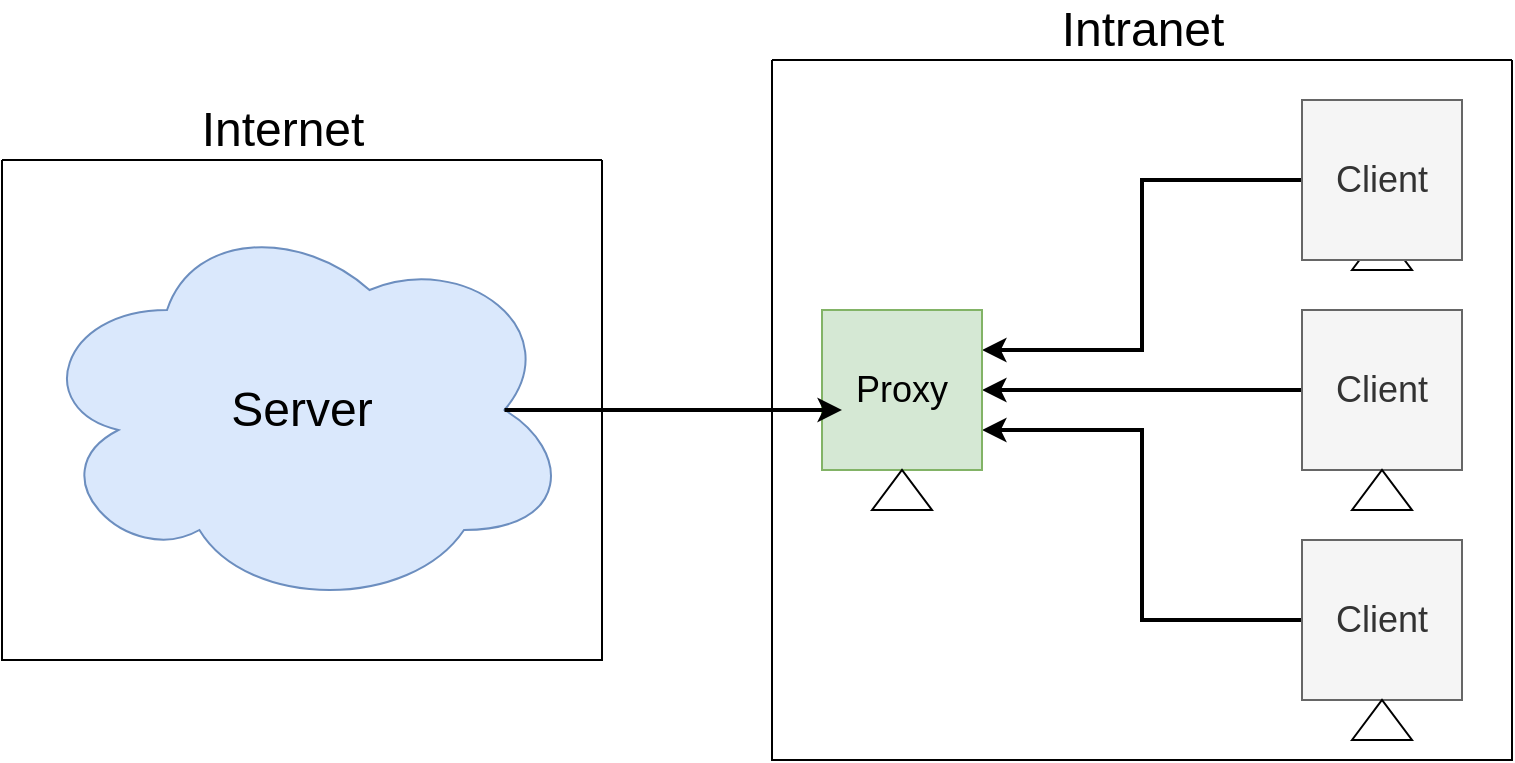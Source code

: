 <mxfile version="17.2.4" type="github">
  <diagram id="XqOh31F_CLLqPfdVDDqb" name="Page-1">
    <mxGraphModel dx="1422" dy="786" grid="1" gridSize="10" guides="1" tooltips="1" connect="1" arrows="1" fold="1" page="1" pageScale="1" pageWidth="850" pageHeight="1100" math="0" shadow="0">
      <root>
        <mxCell id="0" />
        <mxCell id="1" parent="0" />
        <mxCell id="MViYhpm6EVmJut8B9s6m-1" value="" style="swimlane;startSize=0;fontSize=18;" vertex="1" parent="1">
          <mxGeometry x="40" y="200" width="300" height="250" as="geometry" />
        </mxCell>
        <mxCell id="MViYhpm6EVmJut8B9s6m-2" value="&lt;font style=&quot;font-size: 24px&quot;&gt;Server&lt;/font&gt;" style="ellipse;shape=cloud;whiteSpace=wrap;html=1;fillColor=#dae8fc;strokeColor=#6c8ebf;" vertex="1" parent="MViYhpm6EVmJut8B9s6m-1">
          <mxGeometry x="15" y="25" width="270" height="200" as="geometry" />
        </mxCell>
        <mxCell id="MViYhpm6EVmJut8B9s6m-3" value="&lt;font style=&quot;font-size: 24px&quot;&gt;Internet&lt;/font&gt;" style="text;html=1;align=center;verticalAlign=middle;resizable=0;points=[];autosize=1;strokeColor=none;fillColor=none;fontSize=18;" vertex="1" parent="1">
          <mxGeometry x="130" y="170" width="100" height="30" as="geometry" />
        </mxCell>
        <mxCell id="MViYhpm6EVmJut8B9s6m-18" value="" style="swimlane;startSize=0;" vertex="1" parent="1">
          <mxGeometry x="425" y="150" width="370" height="350" as="geometry" />
        </mxCell>
        <mxCell id="MViYhpm6EVmJut8B9s6m-35" style="edgeStyle=orthogonalEdgeStyle;rounded=0;orthogonalLoop=1;jettySize=auto;html=1;entryX=1;entryY=0.5;entryDx=0;entryDy=0;strokeWidth=2;" edge="1" parent="MViYhpm6EVmJut8B9s6m-18" source="MViYhpm6EVmJut8B9s6m-20" target="MViYhpm6EVmJut8B9s6m-22">
          <mxGeometry relative="1" as="geometry" />
        </mxCell>
        <mxCell id="MViYhpm6EVmJut8B9s6m-20" value="&lt;font style=&quot;font-size: 18px&quot;&gt;Client&lt;/font&gt;" style="whiteSpace=wrap;html=1;aspect=fixed;fillColor=#f5f5f5;fontColor=#333333;strokeColor=#666666;" vertex="1" parent="MViYhpm6EVmJut8B9s6m-18">
          <mxGeometry x="265" y="125" width="80" height="80" as="geometry" />
        </mxCell>
        <mxCell id="MViYhpm6EVmJut8B9s6m-23" value="" style="triangle;whiteSpace=wrap;html=1;rotation=-90;" vertex="1" parent="MViYhpm6EVmJut8B9s6m-18">
          <mxGeometry x="295" y="200" width="20" height="30" as="geometry" />
        </mxCell>
        <mxCell id="MViYhpm6EVmJut8B9s6m-36" style="edgeStyle=orthogonalEdgeStyle;rounded=0;orthogonalLoop=1;jettySize=auto;html=1;entryX=1;entryY=0.75;entryDx=0;entryDy=0;strokeWidth=2;" edge="1" parent="MViYhpm6EVmJut8B9s6m-18" source="MViYhpm6EVmJut8B9s6m-26" target="MViYhpm6EVmJut8B9s6m-22">
          <mxGeometry relative="1" as="geometry" />
        </mxCell>
        <mxCell id="MViYhpm6EVmJut8B9s6m-26" value="&lt;font style=&quot;font-size: 18px&quot;&gt;Client&lt;/font&gt;" style="whiteSpace=wrap;html=1;aspect=fixed;fillColor=#f5f5f5;fontColor=#333333;strokeColor=#666666;" vertex="1" parent="MViYhpm6EVmJut8B9s6m-18">
          <mxGeometry x="265" y="240" width="80" height="80" as="geometry" />
        </mxCell>
        <mxCell id="MViYhpm6EVmJut8B9s6m-27" value="" style="triangle;whiteSpace=wrap;html=1;rotation=-90;" vertex="1" parent="MViYhpm6EVmJut8B9s6m-18">
          <mxGeometry x="295" y="315" width="20" height="30" as="geometry" />
        </mxCell>
        <mxCell id="MViYhpm6EVmJut8B9s6m-28" value="" style="triangle;whiteSpace=wrap;html=1;rotation=-90;" vertex="1" parent="MViYhpm6EVmJut8B9s6m-18">
          <mxGeometry x="295" y="80" width="20" height="30" as="geometry" />
        </mxCell>
        <mxCell id="MViYhpm6EVmJut8B9s6m-34" style="edgeStyle=orthogonalEdgeStyle;rounded=0;orthogonalLoop=1;jettySize=auto;html=1;exitX=0;exitY=0.5;exitDx=0;exitDy=0;entryX=1;entryY=0.25;entryDx=0;entryDy=0;strokeWidth=2;" edge="1" parent="MViYhpm6EVmJut8B9s6m-18" source="MViYhpm6EVmJut8B9s6m-31" target="MViYhpm6EVmJut8B9s6m-22">
          <mxGeometry relative="1" as="geometry" />
        </mxCell>
        <mxCell id="MViYhpm6EVmJut8B9s6m-31" value="&lt;font style=&quot;font-size: 18px&quot;&gt;Client&lt;/font&gt;" style="whiteSpace=wrap;html=1;aspect=fixed;fillColor=#f5f5f5;fontColor=#333333;strokeColor=#666666;" vertex="1" parent="MViYhpm6EVmJut8B9s6m-18">
          <mxGeometry x="265" y="20" width="80" height="80" as="geometry" />
        </mxCell>
        <mxCell id="MViYhpm6EVmJut8B9s6m-22" value="&lt;font style=&quot;font-size: 18px&quot;&gt;Proxy&lt;/font&gt;" style="whiteSpace=wrap;html=1;aspect=fixed;fillColor=#d5e8d4;strokeColor=#82b366;" vertex="1" parent="MViYhpm6EVmJut8B9s6m-18">
          <mxGeometry x="25" y="125" width="80" height="80" as="geometry" />
        </mxCell>
        <mxCell id="MViYhpm6EVmJut8B9s6m-24" value="" style="triangle;whiteSpace=wrap;html=1;rotation=-90;" vertex="1" parent="MViYhpm6EVmJut8B9s6m-18">
          <mxGeometry x="55" y="200" width="20" height="30" as="geometry" />
        </mxCell>
        <mxCell id="MViYhpm6EVmJut8B9s6m-29" value="Intranet" style="text;html=1;align=center;verticalAlign=middle;resizable=0;points=[];autosize=1;strokeColor=none;fillColor=none;fontSize=24;" vertex="1" parent="1">
          <mxGeometry x="560" y="120" width="100" height="30" as="geometry" />
        </mxCell>
        <mxCell id="MViYhpm6EVmJut8B9s6m-37" style="edgeStyle=orthogonalEdgeStyle;rounded=0;orthogonalLoop=1;jettySize=auto;html=1;exitX=0.875;exitY=0.5;exitDx=0;exitDy=0;exitPerimeter=0;entryX=0.125;entryY=0.625;entryDx=0;entryDy=0;entryPerimeter=0;strokeWidth=2;" edge="1" parent="1" source="MViYhpm6EVmJut8B9s6m-2" target="MViYhpm6EVmJut8B9s6m-22">
          <mxGeometry relative="1" as="geometry" />
        </mxCell>
      </root>
    </mxGraphModel>
  </diagram>
</mxfile>
